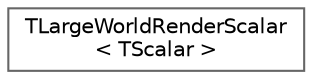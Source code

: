 digraph "Graphical Class Hierarchy"
{
 // INTERACTIVE_SVG=YES
 // LATEX_PDF_SIZE
  bgcolor="transparent";
  edge [fontname=Helvetica,fontsize=10,labelfontname=Helvetica,labelfontsize=10];
  node [fontname=Helvetica,fontsize=10,shape=box,height=0.2,width=0.4];
  rankdir="LR";
  Node0 [id="Node000000",label="TLargeWorldRenderScalar\l\< TScalar \>",height=0.2,width=0.4,color="grey40", fillcolor="white", style="filled",URL="$d5/d0b/structTLargeWorldRenderScalar.html",tooltip=" "];
}
